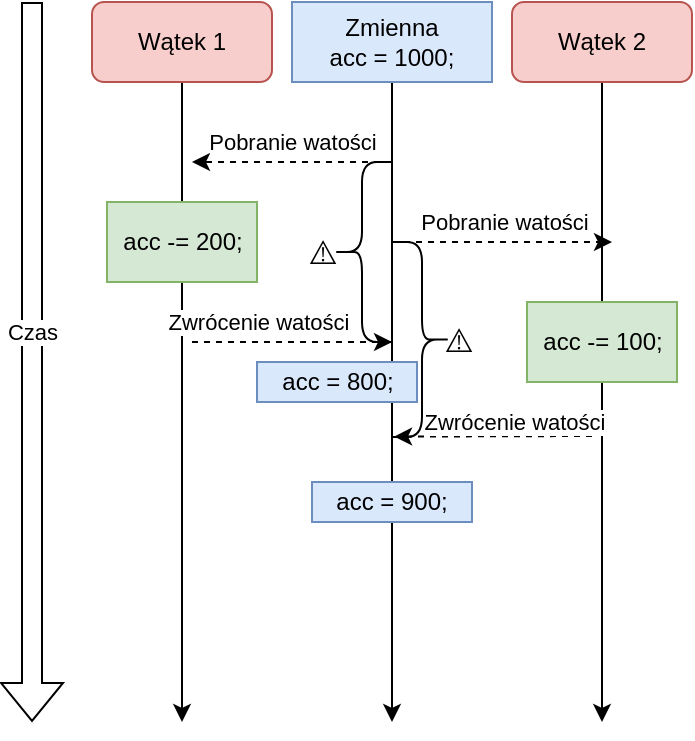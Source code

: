 <mxfile version="22.1.2" type="device" pages="5">
  <diagram name="Page-1" id="2YBvvXClWsGukQMizWep">
    <mxGraphModel dx="1434" dy="758" grid="1" gridSize="10" guides="1" tooltips="1" connect="1" arrows="1" fold="1" page="1" pageScale="1" pageWidth="850" pageHeight="1100" math="0" shadow="0">
      <root>
        <mxCell id="0" />
        <mxCell id="1" parent="0" />
        <mxCell id="BTqXsLaG5JPB2tohNmmH-1" value="" style="shape=flexArrow;endArrow=classic;html=1;rounded=0;" parent="1" edge="1">
          <mxGeometry width="50" height="50" relative="1" as="geometry">
            <mxPoint x="440" y="40" as="sourcePoint" />
            <mxPoint x="440" y="400" as="targetPoint" />
          </mxGeometry>
        </mxCell>
        <mxCell id="BTqXsLaG5JPB2tohNmmH-2" value="Czas" style="edgeLabel;html=1;align=center;verticalAlign=middle;resizable=0;points=[];" parent="BTqXsLaG5JPB2tohNmmH-1" vertex="1" connectable="0">
          <mxGeometry x="0.091" y="-4" relative="1" as="geometry">
            <mxPoint x="4" y="-32" as="offset" />
          </mxGeometry>
        </mxCell>
        <mxCell id="BTqXsLaG5JPB2tohNmmH-6" style="edgeStyle=orthogonalEdgeStyle;rounded=0;orthogonalLoop=1;jettySize=auto;html=1;" parent="1" source="BTqXsLaG5JPB2tohNmmH-3" edge="1">
          <mxGeometry relative="1" as="geometry">
            <mxPoint x="515" y="400" as="targetPoint" />
          </mxGeometry>
        </mxCell>
        <mxCell id="BTqXsLaG5JPB2tohNmmH-3" value="Wątek 1" style="rounded=1;whiteSpace=wrap;html=1;fillColor=#f8cecc;strokeColor=#b85450;" parent="1" vertex="1">
          <mxGeometry x="470" y="40" width="90" height="40" as="geometry" />
        </mxCell>
        <mxCell id="BTqXsLaG5JPB2tohNmmH-7" style="edgeStyle=orthogonalEdgeStyle;rounded=0;orthogonalLoop=1;jettySize=auto;html=1;" parent="1" source="BTqXsLaG5JPB2tohNmmH-4" edge="1">
          <mxGeometry relative="1" as="geometry">
            <mxPoint x="725" y="400" as="targetPoint" />
          </mxGeometry>
        </mxCell>
        <mxCell id="BTqXsLaG5JPB2tohNmmH-4" value="Wątek 2" style="rounded=1;whiteSpace=wrap;html=1;fillColor=#f8cecc;strokeColor=#b85450;" parent="1" vertex="1">
          <mxGeometry x="680" y="40" width="90" height="40" as="geometry" />
        </mxCell>
        <mxCell id="BTqXsLaG5JPB2tohNmmH-9" style="edgeStyle=orthogonalEdgeStyle;rounded=0;orthogonalLoop=1;jettySize=auto;html=1;" parent="1" source="BTqXsLaG5JPB2tohNmmH-8" edge="1">
          <mxGeometry relative="1" as="geometry">
            <mxPoint x="620" y="400" as="targetPoint" />
          </mxGeometry>
        </mxCell>
        <mxCell id="BTqXsLaG5JPB2tohNmmH-8" value="Zmienna &lt;br&gt;acc = 1000;" style="rounded=0;whiteSpace=wrap;html=1;fillColor=#dae8fc;strokeColor=#6c8ebf;" parent="1" vertex="1">
          <mxGeometry x="570" y="40" width="100" height="40" as="geometry" />
        </mxCell>
        <mxCell id="BTqXsLaG5JPB2tohNmmH-10" value="" style="endArrow=classic;html=1;rounded=0;dashed=1;" parent="1" edge="1">
          <mxGeometry width="50" height="50" relative="1" as="geometry">
            <mxPoint x="620" y="120" as="sourcePoint" />
            <mxPoint x="520" y="120" as="targetPoint" />
          </mxGeometry>
        </mxCell>
        <mxCell id="BTqXsLaG5JPB2tohNmmH-11" value="Pobranie watości" style="edgeLabel;html=1;align=center;verticalAlign=middle;resizable=0;points=[];" parent="BTqXsLaG5JPB2tohNmmH-10" vertex="1" connectable="0">
          <mxGeometry x="0.145" y="3" relative="1" as="geometry">
            <mxPoint x="7" y="-13" as="offset" />
          </mxGeometry>
        </mxCell>
        <mxCell id="BTqXsLaG5JPB2tohNmmH-12" value="" style="endArrow=classic;html=1;rounded=0;dashed=1;" parent="1" edge="1">
          <mxGeometry width="50" height="50" relative="1" as="geometry">
            <mxPoint x="620" y="160" as="sourcePoint" />
            <mxPoint x="730" y="160" as="targetPoint" />
          </mxGeometry>
        </mxCell>
        <mxCell id="BTqXsLaG5JPB2tohNmmH-13" value="Pobranie watości" style="edgeLabel;html=1;align=center;verticalAlign=middle;resizable=0;points=[];" parent="BTqXsLaG5JPB2tohNmmH-12" vertex="1" connectable="0">
          <mxGeometry x="0.145" y="3" relative="1" as="geometry">
            <mxPoint x="-7" y="-7" as="offset" />
          </mxGeometry>
        </mxCell>
        <mxCell id="BTqXsLaG5JPB2tohNmmH-14" value="acc -= 200;" style="rounded=0;whiteSpace=wrap;html=1;fillColor=#d5e8d4;strokeColor=#82b366;" parent="1" vertex="1">
          <mxGeometry x="477.5" y="140" width="75" height="40" as="geometry" />
        </mxCell>
        <mxCell id="BTqXsLaG5JPB2tohNmmH-15" value="acc -= 100;" style="rounded=0;whiteSpace=wrap;html=1;fillColor=#d5e8d4;strokeColor=#82b366;" parent="1" vertex="1">
          <mxGeometry x="687.5" y="190" width="75" height="40" as="geometry" />
        </mxCell>
        <mxCell id="BTqXsLaG5JPB2tohNmmH-16" value="" style="endArrow=classic;html=1;rounded=0;dashed=1;" parent="1" edge="1">
          <mxGeometry width="50" height="50" relative="1" as="geometry">
            <mxPoint x="520" y="210" as="sourcePoint" />
            <mxPoint x="620" y="210" as="targetPoint" />
          </mxGeometry>
        </mxCell>
        <mxCell id="BTqXsLaG5JPB2tohNmmH-17" value="Zwrócenie watości" style="edgeLabel;html=1;align=center;verticalAlign=middle;resizable=0;points=[];" parent="BTqXsLaG5JPB2tohNmmH-16" vertex="1" connectable="0">
          <mxGeometry x="0.145" y="3" relative="1" as="geometry">
            <mxPoint x="-25" y="-7" as="offset" />
          </mxGeometry>
        </mxCell>
        <mxCell id="BTqXsLaG5JPB2tohNmmH-18" value="acc = 800;" style="rounded=0;whiteSpace=wrap;html=1;fillColor=#dae8fc;strokeColor=#6c8ebf;" parent="1" vertex="1">
          <mxGeometry x="552.5" y="220" width="80" height="20" as="geometry" />
        </mxCell>
        <mxCell id="BTqXsLaG5JPB2tohNmmH-19" value="" style="endArrow=classic;html=1;rounded=0;dashed=1;entryX=0.966;entryY=0.002;entryDx=0;entryDy=0;entryPerimeter=0;jumpStyle=none;jumpSize=2;" parent="1" target="BTqXsLaG5JPB2tohNmmH-24" edge="1">
          <mxGeometry width="50" height="50" relative="1" as="geometry">
            <mxPoint x="720" y="257" as="sourcePoint" />
            <mxPoint x="620" y="260" as="targetPoint" />
          </mxGeometry>
        </mxCell>
        <mxCell id="BTqXsLaG5JPB2tohNmmH-20" value="Zwrócenie watości" style="edgeLabel;html=1;align=center;verticalAlign=middle;resizable=0;points=[];" parent="BTqXsLaG5JPB2tohNmmH-19" vertex="1" connectable="0">
          <mxGeometry x="0.145" y="3" relative="1" as="geometry">
            <mxPoint x="17" y="-10" as="offset" />
          </mxGeometry>
        </mxCell>
        <mxCell id="BTqXsLaG5JPB2tohNmmH-21" value="acc = 900;" style="rounded=0;whiteSpace=wrap;html=1;fillColor=#dae8fc;strokeColor=#6c8ebf;" parent="1" vertex="1">
          <mxGeometry x="580" y="280" width="80" height="20" as="geometry" />
        </mxCell>
        <mxCell id="BTqXsLaG5JPB2tohNmmH-22" value="" style="shape=curlyBracket;whiteSpace=wrap;html=1;rounded=1;labelPosition=left;verticalLabelPosition=middle;align=right;verticalAlign=middle;" parent="1" vertex="1">
          <mxGeometry x="590" y="120" width="30" height="90" as="geometry" />
        </mxCell>
        <mxCell id="BTqXsLaG5JPB2tohNmmH-24" value="" style="shape=curlyBracket;whiteSpace=wrap;html=1;rounded=1;labelPosition=left;verticalLabelPosition=middle;align=right;verticalAlign=middle;rotation=-180;" parent="1" vertex="1">
          <mxGeometry x="620" y="160" width="30" height="97.5" as="geometry" />
        </mxCell>
        <mxCell id="BTqXsLaG5JPB2tohNmmH-29" value="⚠️" style="text;html=1;align=center;verticalAlign=middle;resizable=0;points=[];autosize=1;strokeColor=none;fillColor=none;fontSize=16;" parent="1" vertex="1">
          <mxGeometry x="560" y="150" width="50" height="30" as="geometry" />
        </mxCell>
        <mxCell id="BTqXsLaG5JPB2tohNmmH-30" value="⚠️" style="text;html=1;align=center;verticalAlign=middle;resizable=0;points=[];autosize=1;strokeColor=none;fillColor=none;fontSize=16;" parent="1" vertex="1">
          <mxGeometry x="627.5" y="193.75" width="50" height="30" as="geometry" />
        </mxCell>
      </root>
    </mxGraphModel>
  </diagram>
  <diagram id="1POHyBMW4hB5lISkYKZn" name="Strona-2">
    <mxGraphModel dx="989" dy="523" grid="1" gridSize="10" guides="1" tooltips="1" connect="1" arrows="1" fold="1" page="1" pageScale="1" pageWidth="827" pageHeight="1169" math="0" shadow="0">
      <root>
        <mxCell id="0" />
        <mxCell id="1" parent="0" />
        <mxCell id="L3Qea3oibIdFTiBPpK2o-1" value="" style="shape=flexArrow;endArrow=classic;html=1;rounded=0;" edge="1" parent="1">
          <mxGeometry width="50" height="50" relative="1" as="geometry">
            <mxPoint x="440" y="40" as="sourcePoint" />
            <mxPoint x="440" y="400" as="targetPoint" />
          </mxGeometry>
        </mxCell>
        <mxCell id="L3Qea3oibIdFTiBPpK2o-2" value="Czas" style="edgeLabel;html=1;align=center;verticalAlign=middle;resizable=0;points=[];" vertex="1" connectable="0" parent="L3Qea3oibIdFTiBPpK2o-1">
          <mxGeometry x="0.091" y="-4" relative="1" as="geometry">
            <mxPoint x="4" y="-32" as="offset" />
          </mxGeometry>
        </mxCell>
        <mxCell id="L3Qea3oibIdFTiBPpK2o-3" style="edgeStyle=orthogonalEdgeStyle;rounded=0;orthogonalLoop=1;jettySize=auto;html=1;" edge="1" parent="1" source="L3Qea3oibIdFTiBPpK2o-4">
          <mxGeometry relative="1" as="geometry">
            <mxPoint x="515" y="400" as="targetPoint" />
          </mxGeometry>
        </mxCell>
        <mxCell id="L3Qea3oibIdFTiBPpK2o-4" value="Wątek 1" style="rounded=1;whiteSpace=wrap;html=1;fillColor=#f8cecc;strokeColor=#b85450;" vertex="1" parent="1">
          <mxGeometry x="470" y="40" width="90" height="40" as="geometry" />
        </mxCell>
        <mxCell id="L3Qea3oibIdFTiBPpK2o-5" style="edgeStyle=orthogonalEdgeStyle;rounded=0;orthogonalLoop=1;jettySize=auto;html=1;" edge="1" parent="1" source="L3Qea3oibIdFTiBPpK2o-6">
          <mxGeometry relative="1" as="geometry">
            <mxPoint x="725" y="400" as="targetPoint" />
          </mxGeometry>
        </mxCell>
        <mxCell id="L3Qea3oibIdFTiBPpK2o-6" value="Wątek 2" style="rounded=1;whiteSpace=wrap;html=1;fillColor=#f8cecc;strokeColor=#b85450;" vertex="1" parent="1">
          <mxGeometry x="680" y="40" width="90" height="40" as="geometry" />
        </mxCell>
        <mxCell id="L3Qea3oibIdFTiBPpK2o-7" style="edgeStyle=orthogonalEdgeStyle;rounded=0;orthogonalLoop=1;jettySize=auto;html=1;" edge="1" parent="1" source="L3Qea3oibIdFTiBPpK2o-8">
          <mxGeometry relative="1" as="geometry">
            <mxPoint x="620" y="400" as="targetPoint" />
          </mxGeometry>
        </mxCell>
        <mxCell id="L3Qea3oibIdFTiBPpK2o-8" value="Zmienna &lt;br&gt;acc = 1000;" style="rounded=0;whiteSpace=wrap;html=1;fillColor=#dae8fc;strokeColor=#6c8ebf;" vertex="1" parent="1">
          <mxGeometry x="570" y="40" width="100" height="40" as="geometry" />
        </mxCell>
        <mxCell id="L3Qea3oibIdFTiBPpK2o-9" value="" style="endArrow=classic;html=1;rounded=0;dashed=1;" edge="1" parent="1">
          <mxGeometry width="50" height="50" relative="1" as="geometry">
            <mxPoint x="620" y="120" as="sourcePoint" />
            <mxPoint x="520" y="120" as="targetPoint" />
          </mxGeometry>
        </mxCell>
        <mxCell id="L3Qea3oibIdFTiBPpK2o-10" value="Pobranie watości" style="edgeLabel;html=1;align=center;verticalAlign=middle;resizable=0;points=[];" vertex="1" connectable="0" parent="L3Qea3oibIdFTiBPpK2o-9">
          <mxGeometry x="0.145" y="3" relative="1" as="geometry">
            <mxPoint x="7" y="-13" as="offset" />
          </mxGeometry>
        </mxCell>
        <mxCell id="L3Qea3oibIdFTiBPpK2o-11" value="" style="endArrow=classic;html=1;rounded=0;dashed=1;" edge="1" parent="1">
          <mxGeometry width="50" height="50" relative="1" as="geometry">
            <mxPoint x="620" y="239.43" as="sourcePoint" />
            <mxPoint x="720" y="239.43" as="targetPoint" />
          </mxGeometry>
        </mxCell>
        <mxCell id="L3Qea3oibIdFTiBPpK2o-12" value="Pobranie watości" style="edgeLabel;html=1;align=center;verticalAlign=middle;resizable=0;points=[];" vertex="1" connectable="0" parent="L3Qea3oibIdFTiBPpK2o-11">
          <mxGeometry x="0.145" y="3" relative="1" as="geometry">
            <mxPoint x="-7" y="-7" as="offset" />
          </mxGeometry>
        </mxCell>
        <mxCell id="L3Qea3oibIdFTiBPpK2o-13" value="acc -= 200;" style="rounded=0;whiteSpace=wrap;html=1;fillColor=#d5e8d4;strokeColor=#82b366;" vertex="1" parent="1">
          <mxGeometry x="477.5" y="130" width="75" height="40" as="geometry" />
        </mxCell>
        <mxCell id="L3Qea3oibIdFTiBPpK2o-14" value="acc -= 100;" style="rounded=0;whiteSpace=wrap;html=1;fillColor=#d5e8d4;strokeColor=#82b366;" vertex="1" parent="1">
          <mxGeometry x="687.5" y="250" width="75" height="40" as="geometry" />
        </mxCell>
        <mxCell id="L3Qea3oibIdFTiBPpK2o-15" value="" style="endArrow=classic;html=1;rounded=0;dashed=1;" edge="1" parent="1">
          <mxGeometry width="50" height="50" relative="1" as="geometry">
            <mxPoint x="520" y="190" as="sourcePoint" />
            <mxPoint x="620" y="190" as="targetPoint" />
          </mxGeometry>
        </mxCell>
        <mxCell id="L3Qea3oibIdFTiBPpK2o-16" value="Zwrócenie watości" style="edgeLabel;html=1;align=center;verticalAlign=middle;resizable=0;points=[];" vertex="1" connectable="0" parent="L3Qea3oibIdFTiBPpK2o-15">
          <mxGeometry x="0.145" y="3" relative="1" as="geometry">
            <mxPoint x="-25" y="-7" as="offset" />
          </mxGeometry>
        </mxCell>
        <mxCell id="L3Qea3oibIdFTiBPpK2o-17" value="acc = 800;" style="rounded=0;whiteSpace=wrap;html=1;fillColor=#dae8fc;strokeColor=#6c8ebf;" vertex="1" parent="1">
          <mxGeometry x="580" y="200" width="80" height="20" as="geometry" />
        </mxCell>
        <mxCell id="L3Qea3oibIdFTiBPpK2o-18" value="" style="endArrow=classic;html=1;rounded=0;dashed=1;jumpStyle=none;jumpSize=2;entryX=0.988;entryY=0.01;entryDx=0;entryDy=0;entryPerimeter=0;" edge="1" parent="1" target="L3Qea3oibIdFTiBPpK2o-22">
          <mxGeometry width="50" height="50" relative="1" as="geometry">
            <mxPoint x="720" y="310" as="sourcePoint" />
            <mxPoint x="620" y="300" as="targetPoint" />
          </mxGeometry>
        </mxCell>
        <mxCell id="L3Qea3oibIdFTiBPpK2o-19" value="Zwrócenie watości" style="edgeLabel;html=1;align=center;verticalAlign=middle;resizable=0;points=[];" vertex="1" connectable="0" parent="L3Qea3oibIdFTiBPpK2o-18">
          <mxGeometry x="0.145" y="3" relative="1" as="geometry">
            <mxPoint x="17" y="-10" as="offset" />
          </mxGeometry>
        </mxCell>
        <mxCell id="L3Qea3oibIdFTiBPpK2o-20" value="acc = 700;" style="rounded=0;whiteSpace=wrap;html=1;fillColor=#dae8fc;strokeColor=#6c8ebf;" vertex="1" parent="1">
          <mxGeometry x="580" y="320" width="80" height="20" as="geometry" />
        </mxCell>
        <mxCell id="L3Qea3oibIdFTiBPpK2o-21" value="" style="shape=curlyBracket;whiteSpace=wrap;html=1;rounded=1;labelPosition=left;verticalLabelPosition=middle;align=right;verticalAlign=middle;" vertex="1" parent="1">
          <mxGeometry x="590" y="120" width="30" height="70" as="geometry" />
        </mxCell>
        <mxCell id="L3Qea3oibIdFTiBPpK2o-22" value="" style="shape=curlyBracket;whiteSpace=wrap;html=1;rounded=1;labelPosition=left;verticalLabelPosition=middle;align=right;verticalAlign=middle;rotation=-180;" vertex="1" parent="1">
          <mxGeometry x="620" y="240" width="30" height="71.25" as="geometry" />
        </mxCell>
        <mxCell id="L3Qea3oibIdFTiBPpK2o-23" value="✅" style="text;html=1;align=center;verticalAlign=middle;resizable=0;points=[];autosize=1;strokeColor=none;fillColor=none;fontSize=16;" vertex="1" parent="1">
          <mxGeometry x="552.5" y="140" width="50" height="30" as="geometry" />
        </mxCell>
        <mxCell id="L3Qea3oibIdFTiBPpK2o-25" value="✅" style="text;html=1;align=center;verticalAlign=middle;resizable=0;points=[];autosize=1;strokeColor=none;fillColor=none;fontSize=16;" vertex="1" parent="1">
          <mxGeometry x="637.5" y="260" width="50" height="30" as="geometry" />
        </mxCell>
      </root>
    </mxGraphModel>
  </diagram>
  <diagram id="aRL936uiJXcLqDKm8-fF" name="Strona-3">
    <mxGraphModel dx="1434" dy="758" grid="1" gridSize="10" guides="1" tooltips="1" connect="1" arrows="1" fold="1" page="1" pageScale="1" pageWidth="827" pageHeight="1169" math="0" shadow="0">
      <root>
        <mxCell id="0" />
        <mxCell id="1" parent="0" />
        <mxCell id="uym3GLDEdiMTwS82yJau-1" value="" style="shape=flexArrow;endArrow=classic;html=1;rounded=0;" parent="1" edge="1">
          <mxGeometry width="50" height="50" relative="1" as="geometry">
            <mxPoint x="230" y="120" as="sourcePoint" />
            <mxPoint x="230" y="640" as="targetPoint" />
          </mxGeometry>
        </mxCell>
        <mxCell id="uym3GLDEdiMTwS82yJau-2" value="Czas" style="edgeLabel;html=1;align=center;verticalAlign=middle;resizable=0;points=[];" parent="uym3GLDEdiMTwS82yJau-1" vertex="1" connectable="0">
          <mxGeometry x="0.091" y="-4" relative="1" as="geometry">
            <mxPoint x="4" y="-32" as="offset" />
          </mxGeometry>
        </mxCell>
        <mxCell id="uym3GLDEdiMTwS82yJau-3" style="edgeStyle=orthogonalEdgeStyle;rounded=0;orthogonalLoop=1;jettySize=auto;html=1;" parent="1" source="uym3GLDEdiMTwS82yJau-4" edge="1">
          <mxGeometry relative="1" as="geometry">
            <mxPoint x="385" y="640" as="targetPoint" />
          </mxGeometry>
        </mxCell>
        <mxCell id="uym3GLDEdiMTwS82yJau-4" value="Wątek 1" style="rounded=1;whiteSpace=wrap;html=1;fillColor=#f8cecc;strokeColor=#b85450;" parent="1" vertex="1">
          <mxGeometry x="340" y="120" width="90" height="40" as="geometry" />
        </mxCell>
        <mxCell id="uym3GLDEdiMTwS82yJau-5" style="edgeStyle=orthogonalEdgeStyle;rounded=0;orthogonalLoop=1;jettySize=auto;html=1;" parent="1" source="uym3GLDEdiMTwS82yJau-6" edge="1">
          <mxGeometry relative="1" as="geometry">
            <mxPoint x="595" y="640" as="targetPoint" />
          </mxGeometry>
        </mxCell>
        <mxCell id="uym3GLDEdiMTwS82yJau-6" value="Wątek 2" style="rounded=1;whiteSpace=wrap;html=1;fillColor=#f8cecc;strokeColor=#b85450;" parent="1" vertex="1">
          <mxGeometry x="550" y="120" width="90" height="40" as="geometry" />
        </mxCell>
        <mxCell id="uym3GLDEdiMTwS82yJau-7" style="edgeStyle=orthogonalEdgeStyle;rounded=0;orthogonalLoop=1;jettySize=auto;html=1;" parent="1" source="uym3GLDEdiMTwS82yJau-8" edge="1">
          <mxGeometry relative="1" as="geometry">
            <mxPoint x="490" y="640" as="targetPoint" />
          </mxGeometry>
        </mxCell>
        <mxCell id="uym3GLDEdiMTwS82yJau-8" value="Zmienna &lt;br&gt;acc = 1000;" style="rounded=0;whiteSpace=wrap;html=1;fillColor=#dae8fc;strokeColor=#6c8ebf;" parent="1" vertex="1">
          <mxGeometry x="440" y="120" width="100" height="40" as="geometry" />
        </mxCell>
        <mxCell id="uym3GLDEdiMTwS82yJau-9" value="" style="endArrow=classic;html=1;rounded=0;dashed=1;" parent="1" edge="1">
          <mxGeometry width="50" height="50" relative="1" as="geometry">
            <mxPoint x="490" y="240" as="sourcePoint" />
            <mxPoint x="390" y="240" as="targetPoint" />
          </mxGeometry>
        </mxCell>
        <mxCell id="uym3GLDEdiMTwS82yJau-10" value="Pobranie watości" style="edgeLabel;html=1;align=center;verticalAlign=middle;resizable=0;points=[];" parent="uym3GLDEdiMTwS82yJau-9" vertex="1" connectable="0">
          <mxGeometry x="0.145" y="3" relative="1" as="geometry">
            <mxPoint x="7" y="-13" as="offset" />
          </mxGeometry>
        </mxCell>
        <mxCell id="uym3GLDEdiMTwS82yJau-11" value="" style="endArrow=classic;html=1;rounded=0;dashed=1;" parent="1" edge="1">
          <mxGeometry width="50" height="50" relative="1" as="geometry">
            <mxPoint x="490" y="460" as="sourcePoint" />
            <mxPoint x="590" y="460" as="targetPoint" />
          </mxGeometry>
        </mxCell>
        <mxCell id="uym3GLDEdiMTwS82yJau-12" value="Pobranie watości" style="edgeLabel;html=1;align=center;verticalAlign=middle;resizable=0;points=[];" parent="uym3GLDEdiMTwS82yJau-11" vertex="1" connectable="0">
          <mxGeometry x="0.145" y="3" relative="1" as="geometry">
            <mxPoint x="-7" y="-7" as="offset" />
          </mxGeometry>
        </mxCell>
        <mxCell id="uym3GLDEdiMTwS82yJau-13" value="acc -= 200;" style="rounded=0;whiteSpace=wrap;html=1;fillColor=#d5e8d4;strokeColor=#82b366;" parent="1" vertex="1">
          <mxGeometry x="347.5" y="270" width="75" height="40" as="geometry" />
        </mxCell>
        <mxCell id="uym3GLDEdiMTwS82yJau-14" value="acc -= 100;" style="rounded=0;whiteSpace=wrap;html=1;fillColor=#d5e8d4;strokeColor=#82b366;" parent="1" vertex="1">
          <mxGeometry x="557.5" y="470" width="75" height="40" as="geometry" />
        </mxCell>
        <mxCell id="uym3GLDEdiMTwS82yJau-15" value="" style="endArrow=classic;html=1;rounded=0;dashed=1;" parent="1" edge="1">
          <mxGeometry width="50" height="50" relative="1" as="geometry">
            <mxPoint x="390" y="350" as="sourcePoint" />
            <mxPoint x="490" y="350" as="targetPoint" />
          </mxGeometry>
        </mxCell>
        <mxCell id="uym3GLDEdiMTwS82yJau-16" value="Zwrócenie watości" style="edgeLabel;html=1;align=center;verticalAlign=middle;resizable=0;points=[];" parent="uym3GLDEdiMTwS82yJau-15" vertex="1" connectable="0">
          <mxGeometry x="0.145" y="3" relative="1" as="geometry">
            <mxPoint x="-17" y="-7" as="offset" />
          </mxGeometry>
        </mxCell>
        <mxCell id="uym3GLDEdiMTwS82yJau-17" value="acc = 800;" style="rounded=0;whiteSpace=wrap;html=1;fillColor=#dae8fc;strokeColor=#6c8ebf;" parent="1" vertex="1">
          <mxGeometry x="450" y="360" width="80" height="20" as="geometry" />
        </mxCell>
        <mxCell id="uym3GLDEdiMTwS82yJau-18" value="" style="endArrow=classic;html=1;rounded=0;dashed=1;jumpStyle=none;jumpSize=2;" parent="1" edge="1">
          <mxGeometry width="50" height="50" relative="1" as="geometry">
            <mxPoint x="590" y="530" as="sourcePoint" />
            <mxPoint x="490" y="530" as="targetPoint" />
          </mxGeometry>
        </mxCell>
        <mxCell id="uym3GLDEdiMTwS82yJau-19" value="Zwrócenie watości" style="edgeLabel;html=1;align=center;verticalAlign=middle;resizable=0;points=[];" parent="uym3GLDEdiMTwS82yJau-18" vertex="1" connectable="0">
          <mxGeometry x="0.145" y="3" relative="1" as="geometry">
            <mxPoint x="8" y="-13" as="offset" />
          </mxGeometry>
        </mxCell>
        <mxCell id="uym3GLDEdiMTwS82yJau-20" value="acc = 700;" style="rounded=0;whiteSpace=wrap;html=1;fillColor=#dae8fc;strokeColor=#6c8ebf;" parent="1" vertex="1">
          <mxGeometry x="450" y="540" width="80" height="20" as="geometry" />
        </mxCell>
        <mxCell id="uym3GLDEdiMTwS82yJau-25" value="mutex" style="rounded=0;whiteSpace=wrap;html=1;fillColor=#ffe6cc;strokeColor=#d79b00;" parent="1" vertex="1">
          <mxGeometry x="440" y="70" width="100" height="40" as="geometry" />
        </mxCell>
        <mxCell id="uym3GLDEdiMTwS82yJau-26" value="mutex.lock()" style="rounded=0;whiteSpace=wrap;html=1;fillColor=#ffe6cc;strokeColor=#d79b00;" parent="1" vertex="1">
          <mxGeometry x="340" y="190" width="90" height="20" as="geometry" />
        </mxCell>
        <mxCell id="uym3GLDEdiMTwS82yJau-27" value="" style="endArrow=classic;html=1;rounded=0;dashed=1;entryX=1;entryY=0.25;entryDx=0;entryDy=0;" parent="1" target="uym3GLDEdiMTwS82yJau-26" edge="1">
          <mxGeometry width="50" height="50" relative="1" as="geometry">
            <mxPoint x="490" y="195" as="sourcePoint" />
            <mxPoint x="380" y="230" as="targetPoint" />
          </mxGeometry>
        </mxCell>
        <mxCell id="uym3GLDEdiMTwS82yJau-29" value="" style="endArrow=classic;html=1;rounded=0;dashed=1;exitX=1;exitY=0.75;exitDx=0;exitDy=0;" parent="1" source="uym3GLDEdiMTwS82yJau-26" edge="1">
          <mxGeometry width="50" height="50" relative="1" as="geometry">
            <mxPoint x="500" y="200" as="sourcePoint" />
            <mxPoint x="490" y="205" as="targetPoint" />
          </mxGeometry>
        </mxCell>
        <mxCell id="uym3GLDEdiMTwS82yJau-30" value="" style="endArrow=classic;html=1;rounded=0;dashed=1;entryX=-0.007;entryY=0.027;entryDx=0;entryDy=0;entryPerimeter=0;" parent="1" target="uym3GLDEdiMTwS82yJau-31" edge="1">
          <mxGeometry width="50" height="50" relative="1" as="geometry">
            <mxPoint x="490" y="255" as="sourcePoint" />
            <mxPoint x="560" y="259.71" as="targetPoint" />
          </mxGeometry>
        </mxCell>
        <mxCell id="uym3GLDEdiMTwS82yJau-31" value="mutex.lock()" style="rounded=0;whiteSpace=wrap;html=1;fillColor=#ffe6cc;strokeColor=#d79b00;" parent="1" vertex="1">
          <mxGeometry x="560" y="250" width="70" height="180" as="geometry" />
        </mxCell>
        <mxCell id="uym3GLDEdiMTwS82yJau-33" value="" style="endArrow=classic;html=1;rounded=0;dashed=1;exitX=0.005;exitY=0.982;exitDx=0;exitDy=0;exitPerimeter=0;" parent="1" source="uym3GLDEdiMTwS82yJau-31" edge="1">
          <mxGeometry width="50" height="50" relative="1" as="geometry">
            <mxPoint x="557.5" y="270" as="sourcePoint" />
            <mxPoint x="490" y="427" as="targetPoint" />
          </mxGeometry>
        </mxCell>
        <mxCell id="uym3GLDEdiMTwS82yJau-34" value="&lt;p style=&quot;line-height: 100%;&quot;&gt;&lt;font style=&quot;font-size: 11px;&quot;&gt;✅ udało się&lt;br&gt;zablokować mutex&lt;/font&gt;&lt;/p&gt;" style="text;html=1;align=center;verticalAlign=middle;resizable=0;points=[];autosize=1;strokeColor=none;fillColor=none;fontSize=16;" parent="1" vertex="1">
          <mxGeometry x="240" y="160" width="110" height="80" as="geometry" />
        </mxCell>
        <mxCell id="uym3GLDEdiMTwS82yJau-36" value="&lt;span style=&quot;color: rgb(0, 0, 0); font-family: Helvetica; font-size: 11px; font-style: normal; font-variant-ligatures: normal; font-variant-caps: normal; font-weight: 400; letter-spacing: normal; orphans: 2; text-align: center; text-indent: 0px; text-transform: none; widows: 2; word-spacing: 0px; -webkit-text-stroke-width: 0px; background-color: rgb(251, 251, 251); text-decoration-thickness: initial; text-decoration-style: initial; text-decoration-color: initial; float: none; display: inline !important;&quot;&gt;⚠️ mutex jest już zablokowany, czekanie&lt;/span&gt;" style="text;whiteSpace=wrap;html=1;" parent="1" vertex="1">
          <mxGeometry x="630" y="315" width="120" height="50" as="geometry" />
        </mxCell>
        <mxCell id="uym3GLDEdiMTwS82yJau-37" value="mutex.unlock()" style="rounded=0;whiteSpace=wrap;html=1;fillColor=#ffe6cc;strokeColor=#d79b00;" parent="1" vertex="1">
          <mxGeometry x="340" y="400" width="90" height="20" as="geometry" />
        </mxCell>
        <mxCell id="uym3GLDEdiMTwS82yJau-38" value="" style="endArrow=classic;html=1;rounded=0;dashed=1;entryX=1;entryY=0.25;entryDx=0;entryDy=0;" parent="1" target="uym3GLDEdiMTwS82yJau-37" edge="1">
          <mxGeometry width="50" height="50" relative="1" as="geometry">
            <mxPoint x="490" y="405" as="sourcePoint" />
            <mxPoint x="430" y="410" as="targetPoint" />
          </mxGeometry>
        </mxCell>
        <mxCell id="uym3GLDEdiMTwS82yJau-39" value="" style="endArrow=classic;html=1;rounded=0;dashed=1;exitX=1;exitY=0.75;exitDx=0;exitDy=0;" parent="1" source="uym3GLDEdiMTwS82yJau-37" edge="1">
          <mxGeometry width="50" height="50" relative="1" as="geometry">
            <mxPoint x="430" y="430" as="sourcePoint" />
            <mxPoint x="490" y="415" as="targetPoint" />
          </mxGeometry>
        </mxCell>
        <mxCell id="uym3GLDEdiMTwS82yJau-40" value="mutex.unlock()" style="rounded=0;whiteSpace=wrap;html=1;fillColor=#ffe6cc;strokeColor=#d79b00;" parent="1" vertex="1">
          <mxGeometry x="550" y="585" width="90" height="20" as="geometry" />
        </mxCell>
        <mxCell id="uym3GLDEdiMTwS82yJau-41" value="" style="endArrow=classic;html=1;rounded=0;dashed=1;exitX=0;exitY=0.75;exitDx=0;exitDy=0;" parent="1" source="uym3GLDEdiMTwS82yJau-40" edge="1">
          <mxGeometry width="50" height="50" relative="1" as="geometry">
            <mxPoint x="550" y="605" as="sourcePoint" />
            <mxPoint x="490" y="600" as="targetPoint" />
          </mxGeometry>
        </mxCell>
        <mxCell id="uym3GLDEdiMTwS82yJau-42" value="" style="endArrow=classic;html=1;rounded=0;dashed=1;entryX=0;entryY=0.25;entryDx=0;entryDy=0;" parent="1" target="uym3GLDEdiMTwS82yJau-40" edge="1">
          <mxGeometry width="50" height="50" relative="1" as="geometry">
            <mxPoint x="490" y="590" as="sourcePoint" />
            <mxPoint x="550" y="585" as="targetPoint" />
          </mxGeometry>
        </mxCell>
      </root>
    </mxGraphModel>
  </diagram>
  <diagram id="OiT-os5j9cV7qVEFaudZ" name="Strona-4">
    <mxGraphModel dx="819" dy="433" grid="1" gridSize="10" guides="1" tooltips="1" connect="1" arrows="1" fold="1" page="1" pageScale="1" pageWidth="827" pageHeight="1169" math="0" shadow="0">
      <root>
        <mxCell id="0" />
        <mxCell id="1" parent="0" />
        <mxCell id="fzAHRrFrcskDfbq7nYBL-1" value="" style="shape=flexArrow;endArrow=classic;html=1;rounded=0;" edge="1" parent="1">
          <mxGeometry width="50" height="50" relative="1" as="geometry">
            <mxPoint x="107.5" y="80" as="sourcePoint" />
            <mxPoint x="108" y="400" as="targetPoint" />
          </mxGeometry>
        </mxCell>
        <mxCell id="fzAHRrFrcskDfbq7nYBL-2" value="Czas" style="edgeLabel;html=1;align=center;verticalAlign=middle;resizable=0;points=[];" vertex="1" connectable="0" parent="fzAHRrFrcskDfbq7nYBL-1">
          <mxGeometry x="0.091" y="-4" relative="1" as="geometry">
            <mxPoint x="4" y="-32" as="offset" />
          </mxGeometry>
        </mxCell>
        <mxCell id="fzAHRrFrcskDfbq7nYBL-3" style="edgeStyle=elbowEdgeStyle;rounded=0;orthogonalLoop=1;jettySize=auto;html=1;" edge="1" parent="1" source="fzAHRrFrcskDfbq7nYBL-4">
          <mxGeometry relative="1" as="geometry">
            <mxPoint x="270" y="400" as="targetPoint" />
          </mxGeometry>
        </mxCell>
        <mxCell id="fzAHRrFrcskDfbq7nYBL-4" value="Wątek 1" style="rounded=1;whiteSpace=wrap;html=1;fillColor=#f8cecc;strokeColor=#b85450;" vertex="1" parent="1">
          <mxGeometry x="222.5" y="80" width="90" height="40" as="geometry" />
        </mxCell>
        <mxCell id="fzAHRrFrcskDfbq7nYBL-5" style="edgeStyle=elbowEdgeStyle;rounded=0;orthogonalLoop=1;jettySize=auto;html=1;" edge="1" parent="1" source="fzAHRrFrcskDfbq7nYBL-6">
          <mxGeometry relative="1" as="geometry">
            <mxPoint x="545" y="400" as="targetPoint" />
          </mxGeometry>
        </mxCell>
        <mxCell id="fzAHRrFrcskDfbq7nYBL-6" value="Wątek 2" style="rounded=1;whiteSpace=wrap;html=1;fillColor=#f8cecc;strokeColor=#b85450;" vertex="1" parent="1">
          <mxGeometry x="500" y="80" width="90" height="40" as="geometry" />
        </mxCell>
        <mxCell id="fzAHRrFrcskDfbq7nYBL-7" style="rounded=0;orthogonalLoop=1;jettySize=auto;html=1;edgeStyle=elbowEdgeStyle;exitX=0.5;exitY=1;exitDx=0;exitDy=0;" edge="1" parent="1" source="fzAHRrFrcskDfbq7nYBL-8">
          <mxGeometry relative="1" as="geometry">
            <mxPoint x="370" y="400" as="targetPoint" />
            <Array as="points">
              <mxPoint x="370" y="120" />
            </Array>
          </mxGeometry>
        </mxCell>
        <mxCell id="fzAHRrFrcskDfbq7nYBL-8" value="zasób A" style="rounded=0;whiteSpace=wrap;html=1;fillColor=#dae8fc;strokeColor=#6c8ebf;" vertex="1" parent="1">
          <mxGeometry x="330" y="80" width="70" height="40" as="geometry" />
        </mxCell>
        <mxCell id="fzAHRrFrcskDfbq7nYBL-21" value="mutexA" style="rounded=0;whiteSpace=wrap;html=1;fillColor=#ffe6cc;strokeColor=#d79b00;" vertex="1" parent="1">
          <mxGeometry x="330" y="30" width="70" height="40" as="geometry" />
        </mxCell>
        <mxCell id="fzAHRrFrcskDfbq7nYBL-22" value="mutexA.lock()" style="rounded=0;whiteSpace=wrap;html=1;fillColor=#ffe6cc;strokeColor=#d79b00;" vertex="1" parent="1">
          <mxGeometry x="222.5" y="150" width="90" height="20" as="geometry" />
        </mxCell>
        <mxCell id="fzAHRrFrcskDfbq7nYBL-23" value="" style="endArrow=classic;html=1;rounded=0;dashed=1;entryX=1;entryY=0.25;entryDx=0;entryDy=0;" edge="1" parent="1" target="fzAHRrFrcskDfbq7nYBL-22">
          <mxGeometry width="50" height="50" relative="1" as="geometry">
            <mxPoint x="370" y="155" as="sourcePoint" />
            <mxPoint x="270" y="190" as="targetPoint" />
          </mxGeometry>
        </mxCell>
        <mxCell id="fzAHRrFrcskDfbq7nYBL-24" value="" style="endArrow=classic;html=1;rounded=0;dashed=1;exitX=1;exitY=0.75;exitDx=0;exitDy=0;" edge="1" parent="1" source="fzAHRrFrcskDfbq7nYBL-22">
          <mxGeometry width="50" height="50" relative="1" as="geometry">
            <mxPoint x="390" y="160" as="sourcePoint" />
            <mxPoint x="370" y="165" as="targetPoint" />
          </mxGeometry>
        </mxCell>
        <mxCell id="fzAHRrFrcskDfbq7nYBL-28" value="&lt;p style=&quot;line-height: 100%;&quot;&gt;&lt;font style=&quot;font-size: 11px;&quot;&gt;✅ udało się&lt;br&gt;zablokować mutex A&lt;/font&gt;&lt;/p&gt;" style="text;html=1;align=center;verticalAlign=middle;resizable=0;points=[];autosize=1;strokeColor=none;fillColor=none;fontSize=16;" vertex="1" parent="1">
          <mxGeometry x="107.5" y="120" width="120" height="80" as="geometry" />
        </mxCell>
        <mxCell id="fzAHRrFrcskDfbq7nYBL-36" value="zasób B" style="rounded=0;whiteSpace=wrap;html=1;fillColor=#dae8fc;strokeColor=#6c8ebf;" vertex="1" parent="1">
          <mxGeometry x="414" y="80" width="70" height="40" as="geometry" />
        </mxCell>
        <mxCell id="fzAHRrFrcskDfbq7nYBL-37" value="mutexB" style="rounded=0;whiteSpace=wrap;html=1;fillColor=#ffe6cc;strokeColor=#d79b00;" vertex="1" parent="1">
          <mxGeometry x="414" y="30" width="70" height="40" as="geometry" />
        </mxCell>
        <mxCell id="fzAHRrFrcskDfbq7nYBL-38" style="rounded=0;orthogonalLoop=1;jettySize=auto;html=1;edgeStyle=elbowEdgeStyle;exitX=0.5;exitY=1;exitDx=0;exitDy=0;" edge="1" parent="1" source="fzAHRrFrcskDfbq7nYBL-36">
          <mxGeometry relative="1" as="geometry">
            <mxPoint x="450" y="400" as="targetPoint" />
            <mxPoint x="484" y="130" as="sourcePoint" />
          </mxGeometry>
        </mxCell>
        <mxCell id="fzAHRrFrcskDfbq7nYBL-39" value="mutexB.lock()" style="rounded=0;whiteSpace=wrap;html=1;fillColor=#ffe6cc;strokeColor=#d79b00;" vertex="1" parent="1">
          <mxGeometry x="500" y="180" width="90" height="20" as="geometry" />
        </mxCell>
        <mxCell id="fzAHRrFrcskDfbq7nYBL-40" value="" style="endArrow=classic;html=1;rounded=0;dashed=1;exitX=0;exitY=0.25;exitDx=0;exitDy=0;" edge="1" parent="1" source="fzAHRrFrcskDfbq7nYBL-39">
          <mxGeometry width="50" height="50" relative="1" as="geometry">
            <mxPoint x="487" y="189.71" as="sourcePoint" />
            <mxPoint x="450" y="185" as="targetPoint" />
          </mxGeometry>
        </mxCell>
        <mxCell id="fzAHRrFrcskDfbq7nYBL-41" value="" style="endArrow=classic;html=1;rounded=0;dashed=1;entryX=0;entryY=0.75;entryDx=0;entryDy=0;" edge="1" parent="1" target="fzAHRrFrcskDfbq7nYBL-39">
          <mxGeometry width="50" height="50" relative="1" as="geometry">
            <mxPoint x="450" y="195" as="sourcePoint" />
            <mxPoint x="500" y="200" as="targetPoint" />
          </mxGeometry>
        </mxCell>
        <mxCell id="fzAHRrFrcskDfbq7nYBL-42" value="mutexB.lock()" style="rounded=0;whiteSpace=wrap;html=1;fillColor=#ffe6cc;strokeColor=#d79b00;" vertex="1" parent="1">
          <mxGeometry x="222.5" y="260" width="90" height="140" as="geometry" />
        </mxCell>
        <mxCell id="fzAHRrFrcskDfbq7nYBL-43" value="" style="endArrow=classic;html=1;rounded=0;dashed=1;entryX=0.979;entryY=-0.001;entryDx=0;entryDy=0;entryPerimeter=0;" edge="1" parent="1" target="fzAHRrFrcskDfbq7nYBL-42">
          <mxGeometry width="50" height="50" relative="1" as="geometry">
            <mxPoint x="450" y="260" as="sourcePoint" />
            <mxPoint x="312.5" y="260" as="targetPoint" />
          </mxGeometry>
        </mxCell>
        <mxCell id="fzAHRrFrcskDfbq7nYBL-44" value="mutexA.lock()" style="rounded=0;whiteSpace=wrap;html=1;fillColor=#ffe6cc;strokeColor=#d79b00;" vertex="1" parent="1">
          <mxGeometry x="500" y="270" width="90" height="130" as="geometry" />
        </mxCell>
        <mxCell id="fzAHRrFrcskDfbq7nYBL-45" value="" style="endArrow=classic;html=1;rounded=0;dashed=1;entryX=0;entryY=0.75;entryDx=0;entryDy=0;" edge="1" parent="1">
          <mxGeometry width="50" height="50" relative="1" as="geometry">
            <mxPoint x="370" y="280" as="sourcePoint" />
            <mxPoint x="500" y="280" as="targetPoint" />
          </mxGeometry>
        </mxCell>
        <mxCell id="fzAHRrFrcskDfbq7nYBL-46" value="&lt;p style=&quot;line-height: 100%;&quot;&gt;&lt;font style=&quot;font-size: 11px;&quot;&gt;✅ udało się&lt;br&gt;zablokować mutex B&lt;/font&gt;&lt;/p&gt;" style="text;html=1;align=center;verticalAlign=middle;resizable=0;points=[];autosize=1;strokeColor=none;fillColor=none;fontSize=16;" vertex="1" parent="1">
          <mxGeometry x="590" y="150" width="120" height="80" as="geometry" />
        </mxCell>
        <mxCell id="fzAHRrFrcskDfbq7nYBL-47" value="&lt;p style=&quot;line-height: 100%;&quot;&gt;&lt;font style=&quot;font-size: 11px;&quot;&gt;⌛lock B &lt;br&gt;będzie czekał &lt;br&gt;w nieskończoność&lt;/font&gt;&lt;span style=&quot;font-size: 11px; background-color: initial;&quot;&gt;&lt;br&gt;&lt;/span&gt;&lt;/p&gt;" style="text;html=1;align=center;verticalAlign=middle;resizable=0;points=[];autosize=1;strokeColor=none;fillColor=none;fontSize=16;" vertex="1" parent="1">
          <mxGeometry x="107.5" y="270" width="110" height="100" as="geometry" />
        </mxCell>
        <mxCell id="fzAHRrFrcskDfbq7nYBL-48" value="&lt;p style=&quot;line-height: 100%;&quot;&gt;&lt;font style=&quot;font-size: 11px;&quot;&gt;⌛lock A&lt;br&gt;będzie czekał &lt;br&gt;w nieskończoność&lt;/font&gt;&lt;span style=&quot;font-size: 11px; background-color: initial;&quot;&gt;&lt;br&gt;&lt;/span&gt;&lt;/p&gt;" style="text;html=1;align=center;verticalAlign=middle;resizable=0;points=[];autosize=1;strokeColor=none;fillColor=none;fontSize=16;" vertex="1" parent="1">
          <mxGeometry x="590" y="270" width="110" height="100" as="geometry" />
        </mxCell>
      </root>
    </mxGraphModel>
  </diagram>
  <diagram id="v0MsOKEh39CxaIHXquap" name="Strona-5">
    <mxGraphModel dx="1195" dy="632" grid="1" gridSize="10" guides="1" tooltips="1" connect="1" arrows="1" fold="1" page="1" pageScale="1" pageWidth="827" pageHeight="1169" math="0" shadow="0">
      <root>
        <mxCell id="0" />
        <mxCell id="1" parent="0" />
        <mxCell id="SC5TITEqy5iJ16P2CP5P-1" value="" style="shape=flexArrow;endArrow=classic;html=1;rounded=0;" edge="1" parent="1">
          <mxGeometry width="50" height="50" relative="1" as="geometry">
            <mxPoint x="107.5" y="80" as="sourcePoint" />
            <mxPoint x="108" y="560" as="targetPoint" />
          </mxGeometry>
        </mxCell>
        <mxCell id="SC5TITEqy5iJ16P2CP5P-2" value="Czas" style="edgeLabel;html=1;align=center;verticalAlign=middle;resizable=0;points=[];" vertex="1" connectable="0" parent="SC5TITEqy5iJ16P2CP5P-1">
          <mxGeometry x="0.091" y="-4" relative="1" as="geometry">
            <mxPoint x="4" y="-47" as="offset" />
          </mxGeometry>
        </mxCell>
        <mxCell id="SC5TITEqy5iJ16P2CP5P-29" style="edgeStyle=orthogonalEdgeStyle;rounded=0;orthogonalLoop=1;jettySize=auto;html=1;" edge="1" parent="1" source="SC5TITEqy5iJ16P2CP5P-4">
          <mxGeometry relative="1" as="geometry">
            <mxPoint x="273" y="560" as="targetPoint" />
          </mxGeometry>
        </mxCell>
        <mxCell id="SC5TITEqy5iJ16P2CP5P-4" value="Wątek 1" style="rounded=1;whiteSpace=wrap;html=1;fillColor=#f8cecc;strokeColor=#b85450;" vertex="1" parent="1">
          <mxGeometry x="227.5" y="80" width="90" height="40" as="geometry" />
        </mxCell>
        <mxCell id="SC5TITEqy5iJ16P2CP5P-5" style="edgeStyle=elbowEdgeStyle;rounded=0;orthogonalLoop=1;jettySize=auto;html=1;" edge="1" parent="1" source="SC5TITEqy5iJ16P2CP5P-6">
          <mxGeometry relative="1" as="geometry">
            <mxPoint x="545" y="560" as="targetPoint" />
          </mxGeometry>
        </mxCell>
        <mxCell id="SC5TITEqy5iJ16P2CP5P-6" value="Wątek 2" style="rounded=1;whiteSpace=wrap;html=1;fillColor=#f8cecc;strokeColor=#b85450;" vertex="1" parent="1">
          <mxGeometry x="500" y="80" width="90" height="40" as="geometry" />
        </mxCell>
        <mxCell id="SC5TITEqy5iJ16P2CP5P-7" style="rounded=0;orthogonalLoop=1;jettySize=auto;html=1;edgeStyle=elbowEdgeStyle;exitX=0.5;exitY=1;exitDx=0;exitDy=0;" edge="1" parent="1" source="SC5TITEqy5iJ16P2CP5P-8">
          <mxGeometry relative="1" as="geometry">
            <mxPoint x="370" y="560" as="targetPoint" />
            <Array as="points">
              <mxPoint x="370" y="120" />
            </Array>
          </mxGeometry>
        </mxCell>
        <mxCell id="SC5TITEqy5iJ16P2CP5P-8" value="zasób A" style="rounded=0;whiteSpace=wrap;html=1;fillColor=#dae8fc;strokeColor=#6c8ebf;" vertex="1" parent="1">
          <mxGeometry x="330" y="80" width="70" height="40" as="geometry" />
        </mxCell>
        <mxCell id="SC5TITEqy5iJ16P2CP5P-9" value="mutexA" style="rounded=0;whiteSpace=wrap;html=1;fillColor=#ffe6cc;strokeColor=#d79b00;" vertex="1" parent="1">
          <mxGeometry x="330" y="30" width="70" height="40" as="geometry" />
        </mxCell>
        <mxCell id="SC5TITEqy5iJ16P2CP5P-10" value="mutexA.lock()" style="rounded=0;whiteSpace=wrap;html=1;fillColor=#ffe6cc;strokeColor=#d79b00;" vertex="1" parent="1">
          <mxGeometry x="227.5" y="150" width="90" height="20" as="geometry" />
        </mxCell>
        <mxCell id="SC5TITEqy5iJ16P2CP5P-11" value="" style="endArrow=classic;html=1;rounded=0;dashed=1;entryX=1;entryY=0.25;entryDx=0;entryDy=0;" edge="1" parent="1" target="SC5TITEqy5iJ16P2CP5P-10">
          <mxGeometry width="50" height="50" relative="1" as="geometry">
            <mxPoint x="370" y="155" as="sourcePoint" />
            <mxPoint x="270" y="190" as="targetPoint" />
          </mxGeometry>
        </mxCell>
        <mxCell id="SC5TITEqy5iJ16P2CP5P-12" value="" style="endArrow=classic;html=1;rounded=0;dashed=1;exitX=1;exitY=0.75;exitDx=0;exitDy=0;" edge="1" parent="1" source="SC5TITEqy5iJ16P2CP5P-10">
          <mxGeometry width="50" height="50" relative="1" as="geometry">
            <mxPoint x="390" y="160" as="sourcePoint" />
            <mxPoint x="370" y="165" as="targetPoint" />
          </mxGeometry>
        </mxCell>
        <mxCell id="SC5TITEqy5iJ16P2CP5P-13" value="&lt;p style=&quot;line-height: 100%;&quot;&gt;&lt;font style=&quot;font-size: 11px;&quot;&gt;✅ udało się&lt;br&gt;zablokować mutex A&lt;/font&gt;&lt;/p&gt;" style="text;html=1;align=center;verticalAlign=middle;resizable=0;points=[];autosize=1;strokeColor=none;fillColor=none;fontSize=16;" vertex="1" parent="1">
          <mxGeometry x="107.5" y="120" width="120" height="80" as="geometry" />
        </mxCell>
        <mxCell id="SC5TITEqy5iJ16P2CP5P-14" value="zasób B" style="rounded=0;whiteSpace=wrap;html=1;fillColor=#dae8fc;strokeColor=#6c8ebf;" vertex="1" parent="1">
          <mxGeometry x="414" y="80" width="70" height="40" as="geometry" />
        </mxCell>
        <mxCell id="SC5TITEqy5iJ16P2CP5P-15" value="mutexB" style="rounded=0;whiteSpace=wrap;html=1;fillColor=#ffe6cc;strokeColor=#d79b00;" vertex="1" parent="1">
          <mxGeometry x="414" y="30" width="70" height="40" as="geometry" />
        </mxCell>
        <mxCell id="SC5TITEqy5iJ16P2CP5P-16" style="rounded=0;orthogonalLoop=1;jettySize=auto;html=1;edgeStyle=elbowEdgeStyle;exitX=0.5;exitY=1;exitDx=0;exitDy=0;" edge="1" parent="1" source="SC5TITEqy5iJ16P2CP5P-14">
          <mxGeometry relative="1" as="geometry">
            <mxPoint x="450" y="560" as="targetPoint" />
            <mxPoint x="484" y="130" as="sourcePoint" />
          </mxGeometry>
        </mxCell>
        <mxCell id="SC5TITEqy5iJ16P2CP5P-17" value="mutexA.lock()" style="rounded=0;whiteSpace=wrap;html=1;fillColor=#ffe6cc;strokeColor=#d79b00;" vertex="1" parent="1">
          <mxGeometry x="500" y="180" width="90" height="200" as="geometry" />
        </mxCell>
        <mxCell id="SC5TITEqy5iJ16P2CP5P-18" value="" style="endArrow=classic;html=1;rounded=0;dashed=1;entryX=0;entryY=0;entryDx=0;entryDy=0;" edge="1" parent="1" target="SC5TITEqy5iJ16P2CP5P-17">
          <mxGeometry width="50" height="50" relative="1" as="geometry">
            <mxPoint x="370" y="180" as="sourcePoint" />
            <mxPoint x="394" y="160" as="targetPoint" />
          </mxGeometry>
        </mxCell>
        <mxCell id="SC5TITEqy5iJ16P2CP5P-19" value="" style="endArrow=classic;html=1;rounded=0;dashed=1;exitX=0;exitY=1;exitDx=0;exitDy=0;" edge="1" parent="1" source="SC5TITEqy5iJ16P2CP5P-17">
          <mxGeometry width="50" height="50" relative="1" as="geometry">
            <mxPoint x="450" y="195" as="sourcePoint" />
            <mxPoint x="370" y="380" as="targetPoint" />
          </mxGeometry>
        </mxCell>
        <mxCell id="SC5TITEqy5iJ16P2CP5P-20" value="mutexB.lock()" style="rounded=0;whiteSpace=wrap;html=1;fillColor=#ffe6cc;strokeColor=#d79b00;" vertex="1" parent="1">
          <mxGeometry x="227.5" y="230" width="90" height="20" as="geometry" />
        </mxCell>
        <mxCell id="SC5TITEqy5iJ16P2CP5P-21" value="" style="endArrow=classic;html=1;rounded=0;dashed=1;entryX=1;entryY=0.25;entryDx=0;entryDy=0;" edge="1" parent="1" target="SC5TITEqy5iJ16P2CP5P-20">
          <mxGeometry width="50" height="50" relative="1" as="geometry">
            <mxPoint x="450" y="235" as="sourcePoint" />
            <mxPoint x="312.5" y="260" as="targetPoint" />
          </mxGeometry>
        </mxCell>
        <mxCell id="SC5TITEqy5iJ16P2CP5P-24" value="&lt;p style=&quot;line-height: 100%;&quot;&gt;&lt;font style=&quot;font-size: 11px;&quot;&gt;✅ udało się&lt;br&gt;zablokować mutex B&lt;/font&gt;&lt;/p&gt;" style="text;html=1;align=center;verticalAlign=middle;resizable=0;points=[];autosize=1;strokeColor=none;fillColor=none;fontSize=16;" vertex="1" parent="1">
          <mxGeometry x="107.5" y="200" width="120" height="80" as="geometry" />
        </mxCell>
        <mxCell id="SC5TITEqy5iJ16P2CP5P-26" value="&lt;p style=&quot;line-height: 100%;&quot;&gt;&lt;font style=&quot;font-size: 11px;&quot;&gt;⌛lock A&lt;br&gt;&lt;/font&gt;&lt;span style=&quot;font-size: 11px; background-color: initial;&quot;&gt;czeka&lt;/span&gt;&lt;/p&gt;" style="text;html=1;align=center;verticalAlign=middle;resizable=0;points=[];autosize=1;strokeColor=none;fillColor=none;fontSize=16;" vertex="1" parent="1">
          <mxGeometry x="590" y="230" width="60" height="80" as="geometry" />
        </mxCell>
        <mxCell id="SC5TITEqy5iJ16P2CP5P-27" value="" style="endArrow=classic;html=1;rounded=0;dashed=1;exitX=1;exitY=0.75;exitDx=0;exitDy=0;" edge="1" parent="1" source="SC5TITEqy5iJ16P2CP5P-20">
          <mxGeometry width="50" height="50" relative="1" as="geometry">
            <mxPoint x="320" y="250" as="sourcePoint" />
            <mxPoint x="450" y="245" as="targetPoint" />
          </mxGeometry>
        </mxCell>
        <mxCell id="SC5TITEqy5iJ16P2CP5P-28" value="Operacja na zasobach A i B" style="rounded=0;whiteSpace=wrap;html=1;fillColor=#dae8fc;strokeColor=#6c8ebf;" vertex="1" parent="1">
          <mxGeometry x="227.5" y="260" width="90" height="50" as="geometry" />
        </mxCell>
        <mxCell id="SC5TITEqy5iJ16P2CP5P-30" value="mutexB.unlock()" style="rounded=0;whiteSpace=wrap;html=1;fillColor=#ffe6cc;strokeColor=#d79b00;" vertex="1" parent="1">
          <mxGeometry x="227.5" y="320" width="90" height="20" as="geometry" />
        </mxCell>
        <mxCell id="SC5TITEqy5iJ16P2CP5P-31" value="" style="endArrow=classic;html=1;rounded=0;dashed=1;entryX=1;entryY=0.25;entryDx=0;entryDy=0;" edge="1" parent="1" target="SC5TITEqy5iJ16P2CP5P-30">
          <mxGeometry width="50" height="50" relative="1" as="geometry">
            <mxPoint x="450" y="325" as="sourcePoint" />
            <mxPoint x="317.5" y="329.76" as="targetPoint" />
          </mxGeometry>
        </mxCell>
        <mxCell id="SC5TITEqy5iJ16P2CP5P-32" value="" style="endArrow=classic;html=1;rounded=0;dashed=1;exitX=1;exitY=0.75;exitDx=0;exitDy=0;" edge="1" parent="1" source="SC5TITEqy5iJ16P2CP5P-30">
          <mxGeometry width="50" height="50" relative="1" as="geometry">
            <mxPoint x="328" y="350" as="sourcePoint" />
            <mxPoint x="450" y="335" as="targetPoint" />
          </mxGeometry>
        </mxCell>
        <mxCell id="spzHdURUtH9wOQJ1EKUw-1" value="mutexA.unlock()" style="rounded=0;whiteSpace=wrap;html=1;fillColor=#ffe6cc;strokeColor=#d79b00;" vertex="1" parent="1">
          <mxGeometry x="227.5" y="350" width="90" height="20" as="geometry" />
        </mxCell>
        <mxCell id="spzHdURUtH9wOQJ1EKUw-2" value="" style="endArrow=classic;html=1;rounded=0;dashed=1;entryX=1;entryY=0.25;entryDx=0;entryDy=0;" edge="1" parent="1" target="spzHdURUtH9wOQJ1EKUw-1">
          <mxGeometry width="50" height="50" relative="1" as="geometry">
            <mxPoint x="370" y="355" as="sourcePoint" />
            <mxPoint x="317.5" y="359.76" as="targetPoint" />
          </mxGeometry>
        </mxCell>
        <mxCell id="spzHdURUtH9wOQJ1EKUw-3" value="" style="endArrow=classic;html=1;rounded=0;dashed=1;exitX=1;exitY=0.75;exitDx=0;exitDy=0;" edge="1" parent="1" source="spzHdURUtH9wOQJ1EKUw-1">
          <mxGeometry width="50" height="50" relative="1" as="geometry">
            <mxPoint x="328" y="380" as="sourcePoint" />
            <mxPoint x="370" y="365" as="targetPoint" />
          </mxGeometry>
        </mxCell>
        <mxCell id="spzHdURUtH9wOQJ1EKUw-4" value="&lt;span style=&quot;color: rgb(0, 0, 0); font-family: Helvetica; font-size: 11px; font-style: normal; font-variant-ligatures: normal; font-variant-caps: normal; font-weight: 400; letter-spacing: normal; orphans: 2; text-align: center; text-indent: 0px; text-transform: none; widows: 2; word-spacing: 0px; -webkit-text-stroke-width: 0px; background-color: rgb(251, 251, 251); text-decoration-thickness: initial; text-decoration-style: initial; text-decoration-color: initial; float: none; display: inline !important;&quot;&gt;✅ udało się&lt;/span&gt;&lt;br style=&quot;border-color: var(--border-color); color: rgb(0, 0, 0); font-family: Helvetica; font-size: 11px; font-style: normal; font-variant-ligatures: normal; font-variant-caps: normal; font-weight: 400; letter-spacing: normal; orphans: 2; text-align: center; text-indent: 0px; text-transform: none; widows: 2; word-spacing: 0px; -webkit-text-stroke-width: 0px; background-color: rgb(251, 251, 251); text-decoration-thickness: initial; text-decoration-style: initial; text-decoration-color: initial;&quot;&gt;&lt;span style=&quot;color: rgb(0, 0, 0); font-family: Helvetica; font-size: 11px; font-style: normal; font-variant-ligatures: normal; font-variant-caps: normal; font-weight: 400; letter-spacing: normal; orphans: 2; text-align: center; text-indent: 0px; text-transform: none; widows: 2; word-spacing: 0px; -webkit-text-stroke-width: 0px; background-color: rgb(251, 251, 251); text-decoration-thickness: initial; text-decoration-style: initial; text-decoration-color: initial; float: none; display: inline !important;&quot;&gt;zablokować mutex A&lt;/span&gt;" style="text;whiteSpace=wrap;html=1;" vertex="1" parent="1">
          <mxGeometry x="590" y="340" width="130" height="50" as="geometry" />
        </mxCell>
        <mxCell id="spzHdURUtH9wOQJ1EKUw-5" value="mutexB.lock()" style="rounded=0;whiteSpace=wrap;html=1;fillColor=#ffe6cc;strokeColor=#d79b00;" vertex="1" parent="1">
          <mxGeometry x="500" y="400" width="90" height="20" as="geometry" />
        </mxCell>
        <mxCell id="spzHdURUtH9wOQJ1EKUw-6" value="" style="endArrow=classic;html=1;rounded=0;dashed=1;entryX=0;entryY=0.25;entryDx=0;entryDy=0;" edge="1" parent="1" target="spzHdURUtH9wOQJ1EKUw-5">
          <mxGeometry width="50" height="50" relative="1" as="geometry">
            <mxPoint x="450" y="405" as="sourcePoint" />
            <mxPoint x="500" y="409.76" as="targetPoint" />
          </mxGeometry>
        </mxCell>
        <mxCell id="spzHdURUtH9wOQJ1EKUw-7" value="" style="endArrow=classic;html=1;rounded=0;dashed=1;exitX=0;exitY=0.75;exitDx=0;exitDy=0;" edge="1" parent="1" source="spzHdURUtH9wOQJ1EKUw-5">
          <mxGeometry width="50" height="50" relative="1" as="geometry">
            <mxPoint x="460" y="415" as="sourcePoint" />
            <mxPoint x="450" y="415" as="targetPoint" />
          </mxGeometry>
        </mxCell>
        <mxCell id="spzHdURUtH9wOQJ1EKUw-8" value="Operacja na zasobach A i B" style="rounded=0;whiteSpace=wrap;html=1;fillColor=#dae8fc;strokeColor=#6c8ebf;" vertex="1" parent="1">
          <mxGeometry x="500" y="430" width="90" height="50" as="geometry" />
        </mxCell>
        <mxCell id="spzHdURUtH9wOQJ1EKUw-9" value="mutexB.unlock()" style="rounded=0;whiteSpace=wrap;html=1;fillColor=#ffe6cc;strokeColor=#d79b00;" vertex="1" parent="1">
          <mxGeometry x="500" y="490" width="90" height="20" as="geometry" />
        </mxCell>
        <mxCell id="spzHdURUtH9wOQJ1EKUw-10" value="mutexA.unlock()" style="rounded=0;whiteSpace=wrap;html=1;fillColor=#ffe6cc;strokeColor=#d79b00;" vertex="1" parent="1">
          <mxGeometry x="500" y="520" width="90" height="20" as="geometry" />
        </mxCell>
        <mxCell id="spzHdURUtH9wOQJ1EKUw-11" value="" style="endArrow=classic;html=1;rounded=0;dashed=1;entryX=0;entryY=0.25;entryDx=0;entryDy=0;" edge="1" parent="1" target="spzHdURUtH9wOQJ1EKUw-9">
          <mxGeometry width="50" height="50" relative="1" as="geometry">
            <mxPoint x="450" y="495" as="sourcePoint" />
            <mxPoint x="500" y="499.76" as="targetPoint" />
          </mxGeometry>
        </mxCell>
        <mxCell id="spzHdURUtH9wOQJ1EKUw-12" value="" style="endArrow=classic;html=1;rounded=0;dashed=1;exitX=0;exitY=0.75;exitDx=0;exitDy=0;" edge="1" parent="1" source="spzHdURUtH9wOQJ1EKUw-9">
          <mxGeometry width="50" height="50" relative="1" as="geometry">
            <mxPoint x="500" y="510" as="sourcePoint" />
            <mxPoint x="450" y="505" as="targetPoint" />
          </mxGeometry>
        </mxCell>
        <mxCell id="spzHdURUtH9wOQJ1EKUw-13" value="" style="endArrow=classic;html=1;rounded=0;dashed=1;entryX=0;entryY=0.25;entryDx=0;entryDy=0;" edge="1" parent="1" target="spzHdURUtH9wOQJ1EKUw-10">
          <mxGeometry width="50" height="50" relative="1" as="geometry">
            <mxPoint x="370" y="525" as="sourcePoint" />
            <mxPoint x="500" y="520" as="targetPoint" />
          </mxGeometry>
        </mxCell>
        <mxCell id="spzHdURUtH9wOQJ1EKUw-14" value="" style="endArrow=classic;html=1;rounded=0;dashed=1;exitX=0;exitY=0.75;exitDx=0;exitDy=0;" edge="1" parent="1" source="spzHdURUtH9wOQJ1EKUw-10">
          <mxGeometry width="50" height="50" relative="1" as="geometry">
            <mxPoint x="500" y="540" as="sourcePoint" />
            <mxPoint x="370" y="535" as="targetPoint" />
          </mxGeometry>
        </mxCell>
        <mxCell id="spzHdURUtH9wOQJ1EKUw-15" value="&lt;p style=&quot;line-height: 100%;&quot;&gt;&lt;font style=&quot;font-size: 11px;&quot;&gt;✅ udało się&lt;br&gt;zablokować mutex B&lt;/font&gt;&lt;/p&gt;" style="text;html=1;align=left;verticalAlign=middle;resizable=0;points=[];autosize=1;strokeColor=none;fillColor=none;fontSize=16;" vertex="1" parent="1">
          <mxGeometry x="590" y="370" width="120" height="80" as="geometry" />
        </mxCell>
      </root>
    </mxGraphModel>
  </diagram>
</mxfile>
